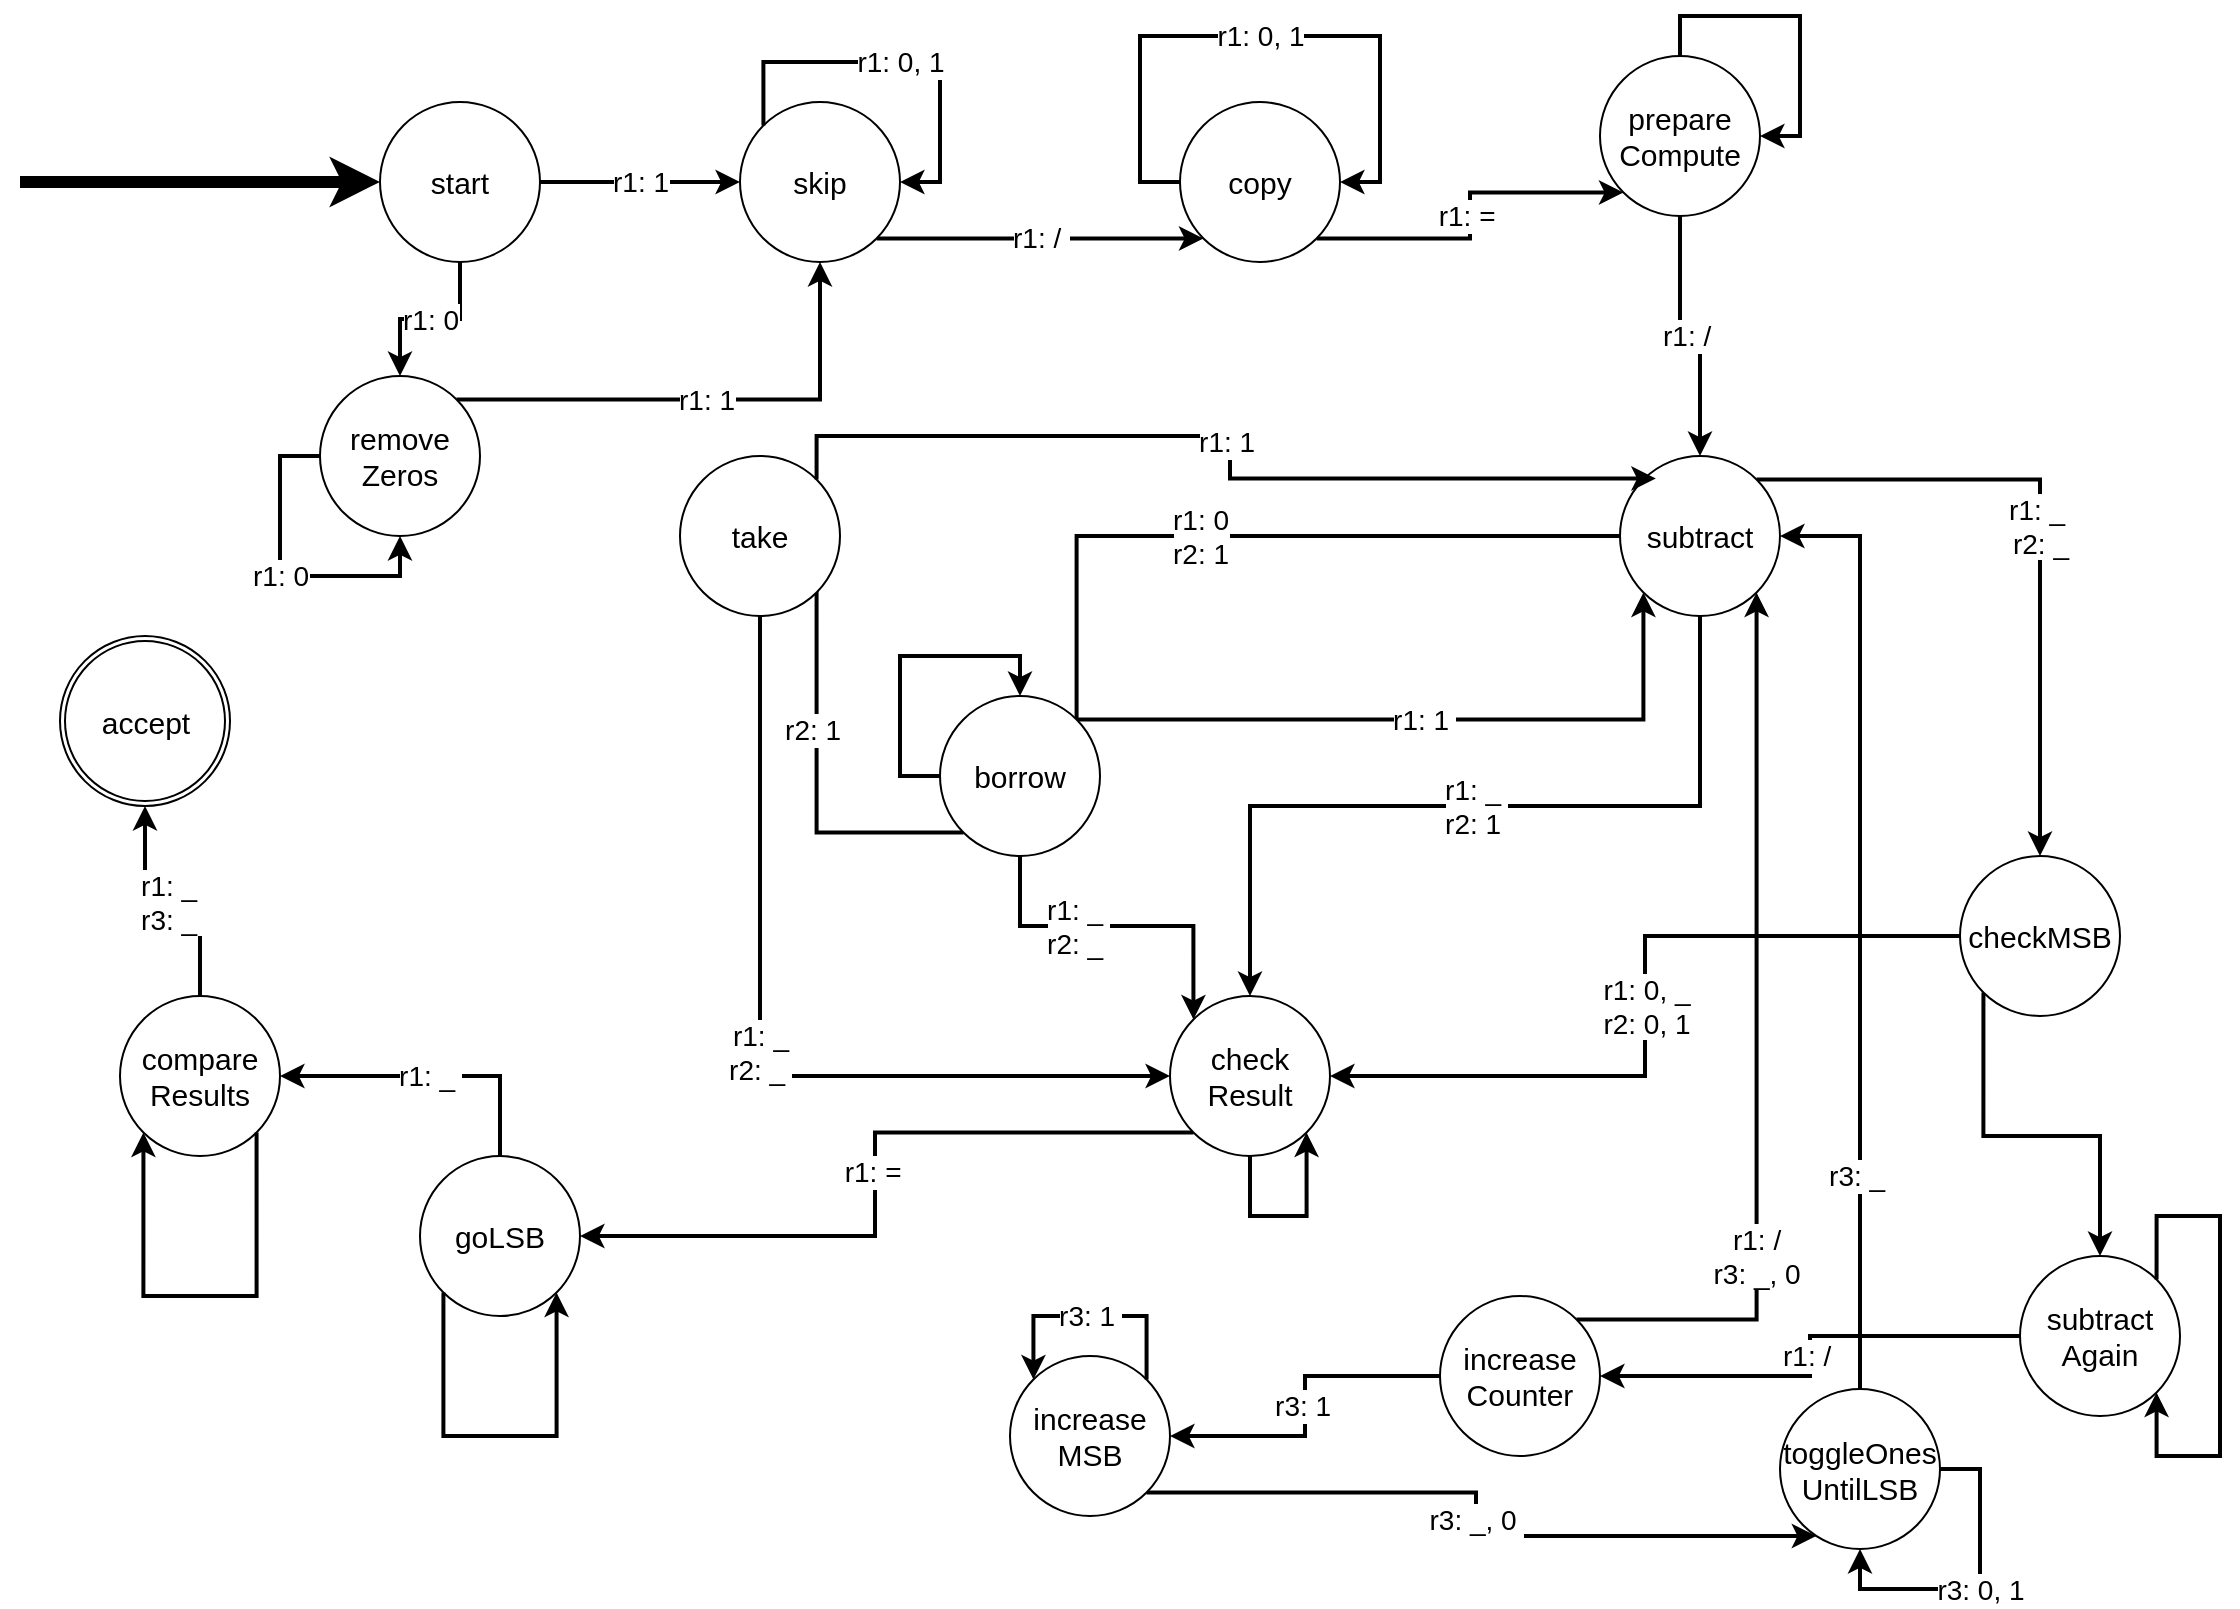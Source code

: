 <mxfile version="26.1.1">
  <diagram name="Page-1" id="gdT6PotA4WGH__lioKhu">
    <mxGraphModel dx="1706" dy="1089" grid="1" gridSize="10" guides="1" tooltips="1" connect="1" arrows="1" fold="1" page="1" pageScale="1" pageWidth="1169" pageHeight="827" math="0" shadow="0">
      <root>
        <mxCell id="0" />
        <mxCell id="1" parent="0" />
        <mxCell id="Gngz97oQ8ZHujTCnx3hb-76" value="r1: 0" style="edgeStyle=orthogonalEdgeStyle;shape=connector;rounded=0;orthogonalLoop=1;jettySize=auto;html=1;exitX=0.5;exitY=1;exitDx=0;exitDy=0;strokeColor=default;strokeWidth=2;align=center;verticalAlign=middle;fontFamily=Helvetica;fontSize=14;fontColor=default;labelBackgroundColor=default;endArrow=classic;" edge="1" parent="1" source="Gngz97oQ8ZHujTCnx3hb-1" target="Gngz97oQ8ZHujTCnx3hb-58">
          <mxGeometry relative="1" as="geometry" />
        </mxCell>
        <mxCell id="Gngz97oQ8ZHujTCnx3hb-77" value="r1: 1" style="edgeStyle=orthogonalEdgeStyle;shape=connector;rounded=0;orthogonalLoop=1;jettySize=auto;html=1;exitX=1;exitY=0.5;exitDx=0;exitDy=0;strokeColor=default;strokeWidth=2;align=center;verticalAlign=middle;fontFamily=Helvetica;fontSize=14;fontColor=default;labelBackgroundColor=default;endArrow=classic;" edge="1" parent="1" source="Gngz97oQ8ZHujTCnx3hb-1" target="Gngz97oQ8ZHujTCnx3hb-57">
          <mxGeometry relative="1" as="geometry" />
        </mxCell>
        <mxCell id="Gngz97oQ8ZHujTCnx3hb-1" value="&lt;font style=&quot;font-size: 15px;&quot;&gt;start&lt;/font&gt;" style="ellipse;whiteSpace=wrap;html=1;" vertex="1" parent="1">
          <mxGeometry x="210.0" y="63" width="80" height="80" as="geometry" />
        </mxCell>
        <mxCell id="Gngz97oQ8ZHujTCnx3hb-56" value="" style="endArrow=classic;html=1;rounded=0;strokeColor=default;strokeWidth=6;align=center;verticalAlign=middle;fontFamily=Helvetica;fontSize=14;fontColor=default;labelBackgroundColor=default;edgeStyle=orthogonalEdgeStyle;" edge="1" parent="1" target="Gngz97oQ8ZHujTCnx3hb-1">
          <mxGeometry width="50" height="50" relative="1" as="geometry">
            <mxPoint x="30" y="103" as="sourcePoint" />
            <mxPoint x="229.91" y="-27" as="targetPoint" />
            <Array as="points">
              <mxPoint x="140" y="103" />
              <mxPoint x="140" y="103" />
            </Array>
          </mxGeometry>
        </mxCell>
        <mxCell id="Gngz97oQ8ZHujTCnx3hb-83" value="r1: /&amp;nbsp;" style="edgeStyle=orthogonalEdgeStyle;shape=connector;rounded=0;orthogonalLoop=1;jettySize=auto;html=1;exitX=1;exitY=1;exitDx=0;exitDy=0;entryX=0;entryY=1;entryDx=0;entryDy=0;strokeColor=default;strokeWidth=2;align=center;verticalAlign=middle;fontFamily=Helvetica;fontSize=14;fontColor=default;labelBackgroundColor=default;endArrow=classic;" edge="1" parent="1" source="Gngz97oQ8ZHujTCnx3hb-57" target="Gngz97oQ8ZHujTCnx3hb-59">
          <mxGeometry relative="1" as="geometry" />
        </mxCell>
        <mxCell id="Gngz97oQ8ZHujTCnx3hb-57" value="&lt;font style=&quot;font-size: 15px;&quot;&gt;skip&lt;/font&gt;" style="ellipse;whiteSpace=wrap;html=1;" vertex="1" parent="1">
          <mxGeometry x="390.0" y="63" width="80" height="80" as="geometry" />
        </mxCell>
        <mxCell id="Gngz97oQ8ZHujTCnx3hb-79" value="r1: 1" style="edgeStyle=orthogonalEdgeStyle;shape=connector;rounded=0;orthogonalLoop=1;jettySize=auto;html=1;exitX=1;exitY=0;exitDx=0;exitDy=0;strokeColor=default;strokeWidth=2;align=center;verticalAlign=middle;fontFamily=Helvetica;fontSize=14;fontColor=default;labelBackgroundColor=default;endArrow=classic;" edge="1" parent="1" source="Gngz97oQ8ZHujTCnx3hb-58" target="Gngz97oQ8ZHujTCnx3hb-57">
          <mxGeometry relative="1" as="geometry" />
        </mxCell>
        <mxCell id="Gngz97oQ8ZHujTCnx3hb-58" value="&lt;font style=&quot;font-size: 15px;&quot;&gt;remove&lt;br&gt;Zeros&lt;/font&gt;" style="ellipse;whiteSpace=wrap;html=1;" vertex="1" parent="1">
          <mxGeometry x="180" y="200" width="80" height="80" as="geometry" />
        </mxCell>
        <mxCell id="Gngz97oQ8ZHujTCnx3hb-84" value="r1: =&amp;nbsp;" style="edgeStyle=orthogonalEdgeStyle;shape=connector;rounded=0;orthogonalLoop=1;jettySize=auto;html=1;exitX=1;exitY=1;exitDx=0;exitDy=0;entryX=0;entryY=1;entryDx=0;entryDy=0;strokeColor=default;strokeWidth=2;align=center;verticalAlign=middle;fontFamily=Helvetica;fontSize=14;fontColor=default;labelBackgroundColor=default;endArrow=classic;" edge="1" parent="1" source="Gngz97oQ8ZHujTCnx3hb-59" target="Gngz97oQ8ZHujTCnx3hb-60">
          <mxGeometry relative="1" as="geometry">
            <mxPoint as="offset" />
          </mxGeometry>
        </mxCell>
        <mxCell id="Gngz97oQ8ZHujTCnx3hb-59" value="&lt;font style=&quot;font-size: 15px;&quot;&gt;copy&lt;/font&gt;" style="ellipse;whiteSpace=wrap;html=1;" vertex="1" parent="1">
          <mxGeometry x="610" y="63" width="80" height="80" as="geometry" />
        </mxCell>
        <mxCell id="Gngz97oQ8ZHujTCnx3hb-86" value="r1: /&amp;nbsp;" style="edgeStyle=orthogonalEdgeStyle;shape=connector;rounded=0;orthogonalLoop=1;jettySize=auto;html=1;exitX=0.5;exitY=1;exitDx=0;exitDy=0;strokeColor=default;strokeWidth=2;align=center;verticalAlign=middle;fontFamily=Helvetica;fontSize=14;fontColor=default;labelBackgroundColor=default;endArrow=classic;" edge="1" parent="1" source="Gngz97oQ8ZHujTCnx3hb-60" target="Gngz97oQ8ZHujTCnx3hb-61">
          <mxGeometry relative="1" as="geometry" />
        </mxCell>
        <mxCell id="Gngz97oQ8ZHujTCnx3hb-60" value="&lt;font style=&quot;font-size: 15px;&quot;&gt;prepare&lt;br&gt;Compute&lt;/font&gt;" style="ellipse;whiteSpace=wrap;html=1;" vertex="1" parent="1">
          <mxGeometry x="820" y="40" width="80" height="80" as="geometry" />
        </mxCell>
        <mxCell id="Gngz97oQ8ZHujTCnx3hb-88" value="r1: 0&lt;br&gt;r2: 1" style="edgeStyle=orthogonalEdgeStyle;shape=connector;rounded=0;orthogonalLoop=1;jettySize=auto;html=1;exitX=0;exitY=0.5;exitDx=0;exitDy=0;strokeColor=default;strokeWidth=2;align=center;verticalAlign=middle;fontFamily=Helvetica;fontSize=14;fontColor=default;labelBackgroundColor=default;endArrow=classic;entryX=1;entryY=1;entryDx=0;entryDy=0;" edge="1" parent="1" source="Gngz97oQ8ZHujTCnx3hb-61" target="Gngz97oQ8ZHujTCnx3hb-63">
          <mxGeometry relative="1" as="geometry" />
        </mxCell>
        <mxCell id="Gngz97oQ8ZHujTCnx3hb-90" value="r1: _&amp;nbsp;&lt;br&gt;r2: 1&amp;nbsp;" style="edgeStyle=orthogonalEdgeStyle;shape=connector;rounded=0;orthogonalLoop=1;jettySize=auto;html=1;exitX=0.5;exitY=1;exitDx=0;exitDy=0;strokeColor=default;strokeWidth=2;align=center;verticalAlign=middle;fontFamily=Helvetica;fontSize=14;fontColor=default;labelBackgroundColor=default;endArrow=classic;" edge="1" parent="1" source="Gngz97oQ8ZHujTCnx3hb-61" target="Gngz97oQ8ZHujTCnx3hb-70">
          <mxGeometry relative="1" as="geometry" />
        </mxCell>
        <mxCell id="Gngz97oQ8ZHujTCnx3hb-91" value="r1: _&amp;nbsp;&lt;br&gt;r2: _" style="edgeStyle=orthogonalEdgeStyle;shape=connector;rounded=0;orthogonalLoop=1;jettySize=auto;html=1;strokeColor=default;strokeWidth=2;align=center;verticalAlign=middle;fontFamily=Helvetica;fontSize=14;fontColor=default;labelBackgroundColor=default;endArrow=classic;exitX=1;exitY=0;exitDx=0;exitDy=0;" edge="1" parent="1" source="Gngz97oQ8ZHujTCnx3hb-61" target="Gngz97oQ8ZHujTCnx3hb-62">
          <mxGeometry relative="1" as="geometry" />
        </mxCell>
        <mxCell id="Gngz97oQ8ZHujTCnx3hb-61" value="&lt;font style=&quot;font-size: 15px;&quot;&gt;subtract&lt;/font&gt;" style="ellipse;whiteSpace=wrap;html=1;" vertex="1" parent="1">
          <mxGeometry x="830" y="240" width="80" height="80" as="geometry" />
        </mxCell>
        <mxCell id="Gngz97oQ8ZHujTCnx3hb-92" style="edgeStyle=orthogonalEdgeStyle;shape=connector;rounded=0;orthogonalLoop=1;jettySize=auto;html=1;exitX=0;exitY=1;exitDx=0;exitDy=0;strokeColor=default;strokeWidth=2;align=center;verticalAlign=middle;fontFamily=Helvetica;fontSize=14;fontColor=default;labelBackgroundColor=default;endArrow=classic;" edge="1" parent="1" source="Gngz97oQ8ZHujTCnx3hb-62" target="Gngz97oQ8ZHujTCnx3hb-66">
          <mxGeometry relative="1" as="geometry" />
        </mxCell>
        <mxCell id="Gngz97oQ8ZHujTCnx3hb-93" value="r1: 0, _&lt;br&gt;r2: 0, 1" style="edgeStyle=orthogonalEdgeStyle;shape=connector;rounded=0;orthogonalLoop=1;jettySize=auto;html=1;exitX=0;exitY=0.5;exitDx=0;exitDy=0;strokeColor=default;strokeWidth=2;align=center;verticalAlign=middle;fontFamily=Helvetica;fontSize=14;fontColor=default;labelBackgroundColor=default;endArrow=classic;" edge="1" parent="1" source="Gngz97oQ8ZHujTCnx3hb-62" target="Gngz97oQ8ZHujTCnx3hb-70">
          <mxGeometry relative="1" as="geometry" />
        </mxCell>
        <mxCell id="Gngz97oQ8ZHujTCnx3hb-62" value="&lt;font style=&quot;font-size: 15px;&quot;&gt;checkMSB&lt;/font&gt;" style="ellipse;whiteSpace=wrap;html=1;" vertex="1" parent="1">
          <mxGeometry x="1000" y="440" width="80" height="80" as="geometry" />
        </mxCell>
        <mxCell id="Gngz97oQ8ZHujTCnx3hb-94" value="r1: 1&amp;nbsp;" style="edgeStyle=orthogonalEdgeStyle;shape=connector;rounded=0;orthogonalLoop=1;jettySize=auto;html=1;exitX=1;exitY=0;exitDx=0;exitDy=0;entryX=0;entryY=1;entryDx=0;entryDy=0;strokeColor=default;strokeWidth=2;align=center;verticalAlign=middle;fontFamily=Helvetica;fontSize=14;fontColor=default;labelBackgroundColor=default;endArrow=classic;" edge="1" parent="1" source="Gngz97oQ8ZHujTCnx3hb-63" target="Gngz97oQ8ZHujTCnx3hb-61">
          <mxGeometry relative="1" as="geometry" />
        </mxCell>
        <mxCell id="Gngz97oQ8ZHujTCnx3hb-95" value="r1: _&amp;nbsp;&lt;br&gt;r2: _&amp;nbsp;" style="edgeStyle=orthogonalEdgeStyle;shape=connector;rounded=0;orthogonalLoop=1;jettySize=auto;html=1;exitX=0.5;exitY=1;exitDx=0;exitDy=0;strokeColor=default;strokeWidth=2;align=center;verticalAlign=middle;fontFamily=Helvetica;fontSize=14;fontColor=default;labelBackgroundColor=default;endArrow=classic;entryX=0;entryY=0;entryDx=0;entryDy=0;" edge="1" parent="1" source="Gngz97oQ8ZHujTCnx3hb-63" target="Gngz97oQ8ZHujTCnx3hb-70">
          <mxGeometry x="-0.243" relative="1" as="geometry">
            <mxPoint as="offset" />
          </mxGeometry>
        </mxCell>
        <mxCell id="Gngz97oQ8ZHujTCnx3hb-96" value="r2: 1&amp;nbsp;" style="edgeStyle=orthogonalEdgeStyle;shape=connector;rounded=0;orthogonalLoop=1;jettySize=auto;html=1;exitX=0;exitY=1;exitDx=0;exitDy=0;entryX=1;entryY=0;entryDx=0;entryDy=0;strokeColor=default;strokeWidth=2;align=center;verticalAlign=middle;fontFamily=Helvetica;fontSize=14;fontColor=default;labelBackgroundColor=default;endArrow=classic;" edge="1" parent="1" source="Gngz97oQ8ZHujTCnx3hb-63" target="Gngz97oQ8ZHujTCnx3hb-65">
          <mxGeometry relative="1" as="geometry" />
        </mxCell>
        <mxCell id="Gngz97oQ8ZHujTCnx3hb-97" style="edgeStyle=orthogonalEdgeStyle;shape=connector;rounded=0;orthogonalLoop=1;jettySize=auto;html=1;exitX=0;exitY=0.5;exitDx=0;exitDy=0;strokeColor=default;strokeWidth=2;align=center;verticalAlign=middle;fontFamily=Helvetica;fontSize=14;fontColor=default;labelBackgroundColor=default;endArrow=classic;entryX=0.5;entryY=0;entryDx=0;entryDy=0;" edge="1" parent="1" source="Gngz97oQ8ZHujTCnx3hb-63" target="Gngz97oQ8ZHujTCnx3hb-63">
          <mxGeometry relative="1" as="geometry">
            <mxPoint x="520" y="300" as="targetPoint" />
            <Array as="points">
              <mxPoint x="470" y="400" />
              <mxPoint x="470" y="340" />
              <mxPoint x="530" y="340" />
            </Array>
          </mxGeometry>
        </mxCell>
        <mxCell id="Gngz97oQ8ZHujTCnx3hb-63" value="&lt;font style=&quot;font-size: 15px;&quot;&gt;borrow&lt;/font&gt;" style="ellipse;whiteSpace=wrap;html=1;" vertex="1" parent="1">
          <mxGeometry x="490" y="360" width="80" height="80" as="geometry" />
        </mxCell>
        <mxCell id="Gngz97oQ8ZHujTCnx3hb-99" value="r1: _&lt;br&gt;r2: _&amp;nbsp;" style="edgeStyle=orthogonalEdgeStyle;shape=connector;rounded=0;orthogonalLoop=1;jettySize=auto;html=1;exitX=0.5;exitY=1;exitDx=0;exitDy=0;strokeColor=default;strokeWidth=2;align=center;verticalAlign=middle;fontFamily=Helvetica;fontSize=14;fontColor=default;labelBackgroundColor=default;endArrow=classic;entryX=0;entryY=0.5;entryDx=0;entryDy=0;" edge="1" parent="1" source="Gngz97oQ8ZHujTCnx3hb-65" target="Gngz97oQ8ZHujTCnx3hb-70">
          <mxGeometry relative="1" as="geometry">
            <Array as="points">
              <mxPoint x="400" y="550" />
            </Array>
          </mxGeometry>
        </mxCell>
        <mxCell id="Gngz97oQ8ZHujTCnx3hb-65" value="&lt;font style=&quot;font-size: 15px;&quot;&gt;take&lt;/font&gt;" style="ellipse;whiteSpace=wrap;html=1;" vertex="1" parent="1">
          <mxGeometry x="360.0" y="240" width="80" height="80" as="geometry" />
        </mxCell>
        <mxCell id="Gngz97oQ8ZHujTCnx3hb-100" value="r1: /&amp;nbsp;" style="edgeStyle=orthogonalEdgeStyle;shape=connector;rounded=0;orthogonalLoop=1;jettySize=auto;html=1;exitX=0;exitY=0.5;exitDx=0;exitDy=0;strokeColor=default;strokeWidth=2;align=center;verticalAlign=middle;fontFamily=Helvetica;fontSize=14;fontColor=default;labelBackgroundColor=default;endArrow=classic;" edge="1" parent="1" source="Gngz97oQ8ZHujTCnx3hb-66" target="Gngz97oQ8ZHujTCnx3hb-67">
          <mxGeometry relative="1" as="geometry" />
        </mxCell>
        <mxCell id="Gngz97oQ8ZHujTCnx3hb-66" value="&lt;font style=&quot;font-size: 15px;&quot;&gt;subtract&lt;br&gt;Again&lt;/font&gt;" style="ellipse;whiteSpace=wrap;html=1;" vertex="1" parent="1">
          <mxGeometry x="1030" y="640" width="80" height="80" as="geometry" />
        </mxCell>
        <mxCell id="Gngz97oQ8ZHujTCnx3hb-102" value="r1: /&amp;nbsp;&lt;br&gt;r3: _, 0&amp;nbsp;" style="edgeStyle=orthogonalEdgeStyle;shape=connector;rounded=0;orthogonalLoop=1;jettySize=auto;html=1;exitX=1;exitY=0;exitDx=0;exitDy=0;entryX=1;entryY=1;entryDx=0;entryDy=0;strokeColor=default;strokeWidth=2;align=center;verticalAlign=middle;fontFamily=Helvetica;fontSize=14;fontColor=default;labelBackgroundColor=default;endArrow=classic;" edge="1" parent="1" source="Gngz97oQ8ZHujTCnx3hb-67" target="Gngz97oQ8ZHujTCnx3hb-61">
          <mxGeometry x="-0.463" y="-2" relative="1" as="geometry">
            <Array as="points">
              <mxPoint x="898" y="672" />
            </Array>
            <mxPoint as="offset" />
          </mxGeometry>
        </mxCell>
        <mxCell id="Gngz97oQ8ZHujTCnx3hb-104" value="r3: 1&amp;nbsp;" style="edgeStyle=orthogonalEdgeStyle;shape=connector;rounded=0;orthogonalLoop=1;jettySize=auto;html=1;exitX=0;exitY=0.5;exitDx=0;exitDy=0;strokeColor=default;strokeWidth=2;align=center;verticalAlign=middle;fontFamily=Helvetica;fontSize=14;fontColor=default;labelBackgroundColor=default;endArrow=classic;" edge="1" parent="1" source="Gngz97oQ8ZHujTCnx3hb-67" target="Gngz97oQ8ZHujTCnx3hb-68">
          <mxGeometry relative="1" as="geometry" />
        </mxCell>
        <mxCell id="Gngz97oQ8ZHujTCnx3hb-67" value="&lt;font style=&quot;font-size: 15px;&quot;&gt;increase&lt;br&gt;Counter&lt;/font&gt;" style="ellipse;whiteSpace=wrap;html=1;" vertex="1" parent="1">
          <mxGeometry x="740" y="660" width="80" height="80" as="geometry" />
        </mxCell>
        <mxCell id="Gngz97oQ8ZHujTCnx3hb-105" value="r3: _, 0&amp;nbsp;" style="edgeStyle=orthogonalEdgeStyle;shape=connector;rounded=0;orthogonalLoop=1;jettySize=auto;html=1;exitX=1;exitY=1;exitDx=0;exitDy=0;strokeColor=default;strokeWidth=2;align=center;verticalAlign=middle;fontFamily=Helvetica;fontSize=14;fontColor=default;labelBackgroundColor=default;endArrow=classic;" edge="1" parent="1" source="Gngz97oQ8ZHujTCnx3hb-68" target="Gngz97oQ8ZHujTCnx3hb-69">
          <mxGeometry relative="1" as="geometry">
            <Array as="points">
              <mxPoint x="758" y="758" />
              <mxPoint x="758" y="780" />
            </Array>
          </mxGeometry>
        </mxCell>
        <mxCell id="Gngz97oQ8ZHujTCnx3hb-68" value="&lt;font style=&quot;font-size: 15px;&quot;&gt;increase&lt;/font&gt;&lt;div&gt;&lt;font style=&quot;font-size: 15px;&quot;&gt;MSB&lt;/font&gt;&lt;/div&gt;" style="ellipse;whiteSpace=wrap;html=1;" vertex="1" parent="1">
          <mxGeometry x="525" y="690" width="80" height="80" as="geometry" />
        </mxCell>
        <mxCell id="Gngz97oQ8ZHujTCnx3hb-110" value="r3: _&amp;nbsp;" style="edgeStyle=orthogonalEdgeStyle;shape=connector;rounded=0;orthogonalLoop=1;jettySize=auto;html=1;exitX=0.5;exitY=0;exitDx=0;exitDy=0;entryX=1;entryY=0.5;entryDx=0;entryDy=0;strokeColor=default;strokeWidth=2;align=center;verticalAlign=middle;fontFamily=Helvetica;fontSize=14;fontColor=default;labelBackgroundColor=default;endArrow=classic;" edge="1" parent="1" source="Gngz97oQ8ZHujTCnx3hb-69" target="Gngz97oQ8ZHujTCnx3hb-61">
          <mxGeometry x="-0.543" relative="1" as="geometry">
            <mxPoint as="offset" />
          </mxGeometry>
        </mxCell>
        <mxCell id="Gngz97oQ8ZHujTCnx3hb-69" value="&lt;font style=&quot;font-size: 15px;&quot;&gt;toggleOnes&lt;br&gt;UntilLSB&lt;/font&gt;" style="ellipse;whiteSpace=wrap;html=1;" vertex="1" parent="1">
          <mxGeometry x="910" y="706.5" width="80" height="80" as="geometry" />
        </mxCell>
        <mxCell id="Gngz97oQ8ZHujTCnx3hb-111" value="r1: =&amp;nbsp;" style="edgeStyle=orthogonalEdgeStyle;shape=connector;rounded=0;orthogonalLoop=1;jettySize=auto;html=1;exitX=0;exitY=1;exitDx=0;exitDy=0;strokeColor=default;strokeWidth=2;align=center;verticalAlign=middle;fontFamily=Helvetica;fontSize=14;fontColor=default;labelBackgroundColor=default;endArrow=classic;" edge="1" parent="1" source="Gngz97oQ8ZHujTCnx3hb-70" target="Gngz97oQ8ZHujTCnx3hb-71">
          <mxGeometry relative="1" as="geometry" />
        </mxCell>
        <mxCell id="Gngz97oQ8ZHujTCnx3hb-70" value="&lt;font style=&quot;font-size: 15px;&quot;&gt;check&lt;br&gt;Result&lt;/font&gt;" style="ellipse;whiteSpace=wrap;html=1;" vertex="1" parent="1">
          <mxGeometry x="605" y="510" width="80" height="80" as="geometry" />
        </mxCell>
        <mxCell id="Gngz97oQ8ZHujTCnx3hb-114" value="r1: _&amp;nbsp;" style="edgeStyle=orthogonalEdgeStyle;shape=connector;rounded=0;orthogonalLoop=1;jettySize=auto;html=1;exitX=0.5;exitY=0;exitDx=0;exitDy=0;strokeColor=default;strokeWidth=2;align=center;verticalAlign=middle;fontFamily=Helvetica;fontSize=14;fontColor=default;labelBackgroundColor=default;endArrow=classic;" edge="1" parent="1" source="Gngz97oQ8ZHujTCnx3hb-71" target="Gngz97oQ8ZHujTCnx3hb-72">
          <mxGeometry relative="1" as="geometry" />
        </mxCell>
        <mxCell id="Gngz97oQ8ZHujTCnx3hb-71" value="&lt;font style=&quot;font-size: 15px;&quot;&gt;goLSB&lt;/font&gt;" style="ellipse;whiteSpace=wrap;html=1;" vertex="1" parent="1">
          <mxGeometry x="230" y="590" width="80" height="80" as="geometry" />
        </mxCell>
        <mxCell id="Gngz97oQ8ZHujTCnx3hb-115" value="r1: _&amp;nbsp;&lt;br&gt;r3: _&amp;nbsp;" style="edgeStyle=orthogonalEdgeStyle;shape=connector;rounded=0;orthogonalLoop=1;jettySize=auto;html=1;exitX=0.5;exitY=0;exitDx=0;exitDy=0;strokeColor=default;strokeWidth=2;align=center;verticalAlign=middle;fontFamily=Helvetica;fontSize=14;fontColor=default;labelBackgroundColor=default;endArrow=classic;" edge="1" parent="1" source="Gngz97oQ8ZHujTCnx3hb-72" target="Gngz97oQ8ZHujTCnx3hb-74">
          <mxGeometry relative="1" as="geometry" />
        </mxCell>
        <mxCell id="Gngz97oQ8ZHujTCnx3hb-72" value="&lt;font style=&quot;font-size: 15px;&quot;&gt;compare&lt;br&gt;Results&lt;/font&gt;" style="ellipse;whiteSpace=wrap;html=1;" vertex="1" parent="1">
          <mxGeometry x="80" y="510" width="80" height="80" as="geometry" />
        </mxCell>
        <mxCell id="Gngz97oQ8ZHujTCnx3hb-78" value="r1: 0" style="edgeStyle=orthogonalEdgeStyle;shape=connector;rounded=0;orthogonalLoop=1;jettySize=auto;html=1;exitX=0;exitY=0.5;exitDx=0;exitDy=0;strokeColor=default;strokeWidth=2;align=center;verticalAlign=middle;fontFamily=Helvetica;fontSize=14;fontColor=default;labelBackgroundColor=default;endArrow=classic;" edge="1" parent="1" source="Gngz97oQ8ZHujTCnx3hb-58" target="Gngz97oQ8ZHujTCnx3hb-58">
          <mxGeometry relative="1" as="geometry" />
        </mxCell>
        <mxCell id="Gngz97oQ8ZHujTCnx3hb-81" value="r1: 0, 1" style="shape=connector;rounded=0;orthogonalLoop=1;jettySize=auto;html=1;strokeColor=default;strokeWidth=2;align=center;verticalAlign=middle;fontFamily=Helvetica;fontSize=14;fontColor=default;labelBackgroundColor=default;endArrow=classic;exitX=0;exitY=0;exitDx=0;exitDy=0;entryX=1;entryY=0.5;entryDx=0;entryDy=0;edgeStyle=orthogonalEdgeStyle;" edge="1" parent="1" source="Gngz97oQ8ZHujTCnx3hb-57" target="Gngz97oQ8ZHujTCnx3hb-57">
          <mxGeometry relative="1" as="geometry" />
        </mxCell>
        <mxCell id="Gngz97oQ8ZHujTCnx3hb-85" value="r1: 0, 1" style="edgeStyle=orthogonalEdgeStyle;shape=connector;rounded=0;orthogonalLoop=1;jettySize=auto;html=1;exitX=0;exitY=0.5;exitDx=0;exitDy=0;entryX=1;entryY=0.5;entryDx=0;entryDy=0;strokeColor=default;strokeWidth=2;align=center;verticalAlign=middle;fontFamily=Helvetica;fontSize=14;fontColor=default;labelBackgroundColor=default;endArrow=classic;" edge="1" parent="1" source="Gngz97oQ8ZHujTCnx3hb-59" target="Gngz97oQ8ZHujTCnx3hb-59">
          <mxGeometry relative="1" as="geometry">
            <Array as="points">
              <mxPoint x="590" y="103" />
              <mxPoint x="590" y="30" />
              <mxPoint x="710" y="30" />
              <mxPoint x="710" y="103" />
            </Array>
          </mxGeometry>
        </mxCell>
        <mxCell id="Gngz97oQ8ZHujTCnx3hb-87" style="edgeStyle=orthogonalEdgeStyle;shape=connector;rounded=0;orthogonalLoop=1;jettySize=auto;html=1;exitX=0.5;exitY=0;exitDx=0;exitDy=0;entryX=1;entryY=0.5;entryDx=0;entryDy=0;strokeColor=default;strokeWidth=2;align=center;verticalAlign=middle;fontFamily=Helvetica;fontSize=14;fontColor=default;labelBackgroundColor=default;endArrow=classic;" edge="1" parent="1" source="Gngz97oQ8ZHujTCnx3hb-60" target="Gngz97oQ8ZHujTCnx3hb-60">
          <mxGeometry relative="1" as="geometry" />
        </mxCell>
        <mxCell id="Gngz97oQ8ZHujTCnx3hb-98" value="r1: 1&amp;nbsp;" style="edgeStyle=orthogonalEdgeStyle;shape=connector;rounded=0;orthogonalLoop=1;jettySize=auto;html=1;exitX=1;exitY=0;exitDx=0;exitDy=0;entryX=0.224;entryY=0.141;entryDx=0;entryDy=0;entryPerimeter=0;strokeColor=default;strokeWidth=2;align=center;verticalAlign=middle;fontFamily=Helvetica;fontSize=14;fontColor=default;labelBackgroundColor=default;endArrow=classic;" edge="1" parent="1" source="Gngz97oQ8ZHujTCnx3hb-65" target="Gngz97oQ8ZHujTCnx3hb-61">
          <mxGeometry relative="1" as="geometry">
            <Array as="points">
              <mxPoint x="428" y="230" />
              <mxPoint x="635" y="230" />
              <mxPoint x="635" y="251" />
            </Array>
          </mxGeometry>
        </mxCell>
        <mxCell id="Gngz97oQ8ZHujTCnx3hb-101" style="edgeStyle=orthogonalEdgeStyle;shape=connector;rounded=0;orthogonalLoop=1;jettySize=auto;html=1;exitX=1;exitY=0;exitDx=0;exitDy=0;entryX=1;entryY=1;entryDx=0;entryDy=0;strokeColor=default;strokeWidth=2;align=center;verticalAlign=middle;fontFamily=Helvetica;fontSize=14;fontColor=default;labelBackgroundColor=default;endArrow=classic;" edge="1" parent="1" source="Gngz97oQ8ZHujTCnx3hb-66" target="Gngz97oQ8ZHujTCnx3hb-66">
          <mxGeometry relative="1" as="geometry" />
        </mxCell>
        <mxCell id="Gngz97oQ8ZHujTCnx3hb-103" value="" style="group" vertex="1" connectable="0" parent="1">
          <mxGeometry x="50" y="330" width="85" height="85" as="geometry" />
        </mxCell>
        <mxCell id="Gngz97oQ8ZHujTCnx3hb-73" value="&lt;font style=&quot;font-size: 15px;&quot;&gt;accept&lt;/font&gt;" style="ellipse;whiteSpace=wrap;html=1;" vertex="1" parent="Gngz97oQ8ZHujTCnx3hb-103">
          <mxGeometry x="2.5" y="2.5" width="80" height="80" as="geometry" />
        </mxCell>
        <mxCell id="Gngz97oQ8ZHujTCnx3hb-74" value="" style="ellipse;whiteSpace=wrap;html=1;fillColor=none;" vertex="1" parent="Gngz97oQ8ZHujTCnx3hb-103">
          <mxGeometry width="85" height="85" as="geometry" />
        </mxCell>
        <mxCell id="Gngz97oQ8ZHujTCnx3hb-107" value="r3: 1&amp;nbsp;" style="shape=connector;rounded=0;orthogonalLoop=1;jettySize=auto;html=1;exitX=1;exitY=0;exitDx=0;exitDy=0;entryX=0;entryY=0;entryDx=0;entryDy=0;strokeColor=default;strokeWidth=2;align=center;verticalAlign=middle;fontFamily=Helvetica;fontSize=14;fontColor=default;labelBackgroundColor=default;endArrow=classic;edgeStyle=elbowEdgeStyle;elbow=vertical;" edge="1" parent="1" source="Gngz97oQ8ZHujTCnx3hb-68" target="Gngz97oQ8ZHujTCnx3hb-68">
          <mxGeometry relative="1" as="geometry">
            <Array as="points">
              <mxPoint x="565" y="670" />
            </Array>
          </mxGeometry>
        </mxCell>
        <mxCell id="Gngz97oQ8ZHujTCnx3hb-109" value="r3: 0, 1" style="edgeStyle=orthogonalEdgeStyle;shape=connector;rounded=0;orthogonalLoop=1;jettySize=auto;html=1;exitX=1;exitY=0.5;exitDx=0;exitDy=0;entryX=0.5;entryY=1;entryDx=0;entryDy=0;strokeColor=default;strokeWidth=2;align=center;verticalAlign=middle;fontFamily=Helvetica;fontSize=14;fontColor=default;labelBackgroundColor=default;endArrow=classic;" edge="1" parent="1" source="Gngz97oQ8ZHujTCnx3hb-69" target="Gngz97oQ8ZHujTCnx3hb-69">
          <mxGeometry relative="1" as="geometry" />
        </mxCell>
        <mxCell id="Gngz97oQ8ZHujTCnx3hb-112" style="edgeStyle=orthogonalEdgeStyle;shape=connector;rounded=0;orthogonalLoop=1;jettySize=auto;html=1;exitX=0.5;exitY=1;exitDx=0;exitDy=0;entryX=1;entryY=1;entryDx=0;entryDy=0;strokeColor=default;strokeWidth=2;align=center;verticalAlign=middle;fontFamily=Helvetica;fontSize=14;fontColor=default;labelBackgroundColor=default;endArrow=classic;" edge="1" parent="1" source="Gngz97oQ8ZHujTCnx3hb-70" target="Gngz97oQ8ZHujTCnx3hb-70">
          <mxGeometry relative="1" as="geometry">
            <Array as="points">
              <mxPoint x="645" y="620" />
              <mxPoint x="673" y="620" />
            </Array>
          </mxGeometry>
        </mxCell>
        <mxCell id="Gngz97oQ8ZHujTCnx3hb-113" style="edgeStyle=orthogonalEdgeStyle;shape=connector;rounded=0;orthogonalLoop=1;jettySize=auto;html=1;exitX=0;exitY=1;exitDx=0;exitDy=0;entryX=1;entryY=1;entryDx=0;entryDy=0;strokeColor=default;strokeWidth=2;align=center;verticalAlign=middle;fontFamily=Helvetica;fontSize=14;fontColor=default;labelBackgroundColor=default;endArrow=classic;" edge="1" parent="1" source="Gngz97oQ8ZHujTCnx3hb-71" target="Gngz97oQ8ZHujTCnx3hb-71">
          <mxGeometry relative="1" as="geometry">
            <Array as="points">
              <mxPoint x="242" y="730" />
              <mxPoint x="298" y="730" />
            </Array>
          </mxGeometry>
        </mxCell>
        <mxCell id="Gngz97oQ8ZHujTCnx3hb-116" style="edgeStyle=orthogonalEdgeStyle;shape=connector;rounded=0;orthogonalLoop=1;jettySize=auto;html=1;exitX=1;exitY=1;exitDx=0;exitDy=0;entryX=0;entryY=1;entryDx=0;entryDy=0;strokeColor=default;strokeWidth=2;align=center;verticalAlign=middle;fontFamily=Helvetica;fontSize=14;fontColor=default;labelBackgroundColor=default;endArrow=classic;" edge="1" parent="1" source="Gngz97oQ8ZHujTCnx3hb-72" target="Gngz97oQ8ZHujTCnx3hb-72">
          <mxGeometry relative="1" as="geometry">
            <Array as="points">
              <mxPoint x="148" y="660" />
              <mxPoint x="92" y="660" />
            </Array>
          </mxGeometry>
        </mxCell>
      </root>
    </mxGraphModel>
  </diagram>
</mxfile>
